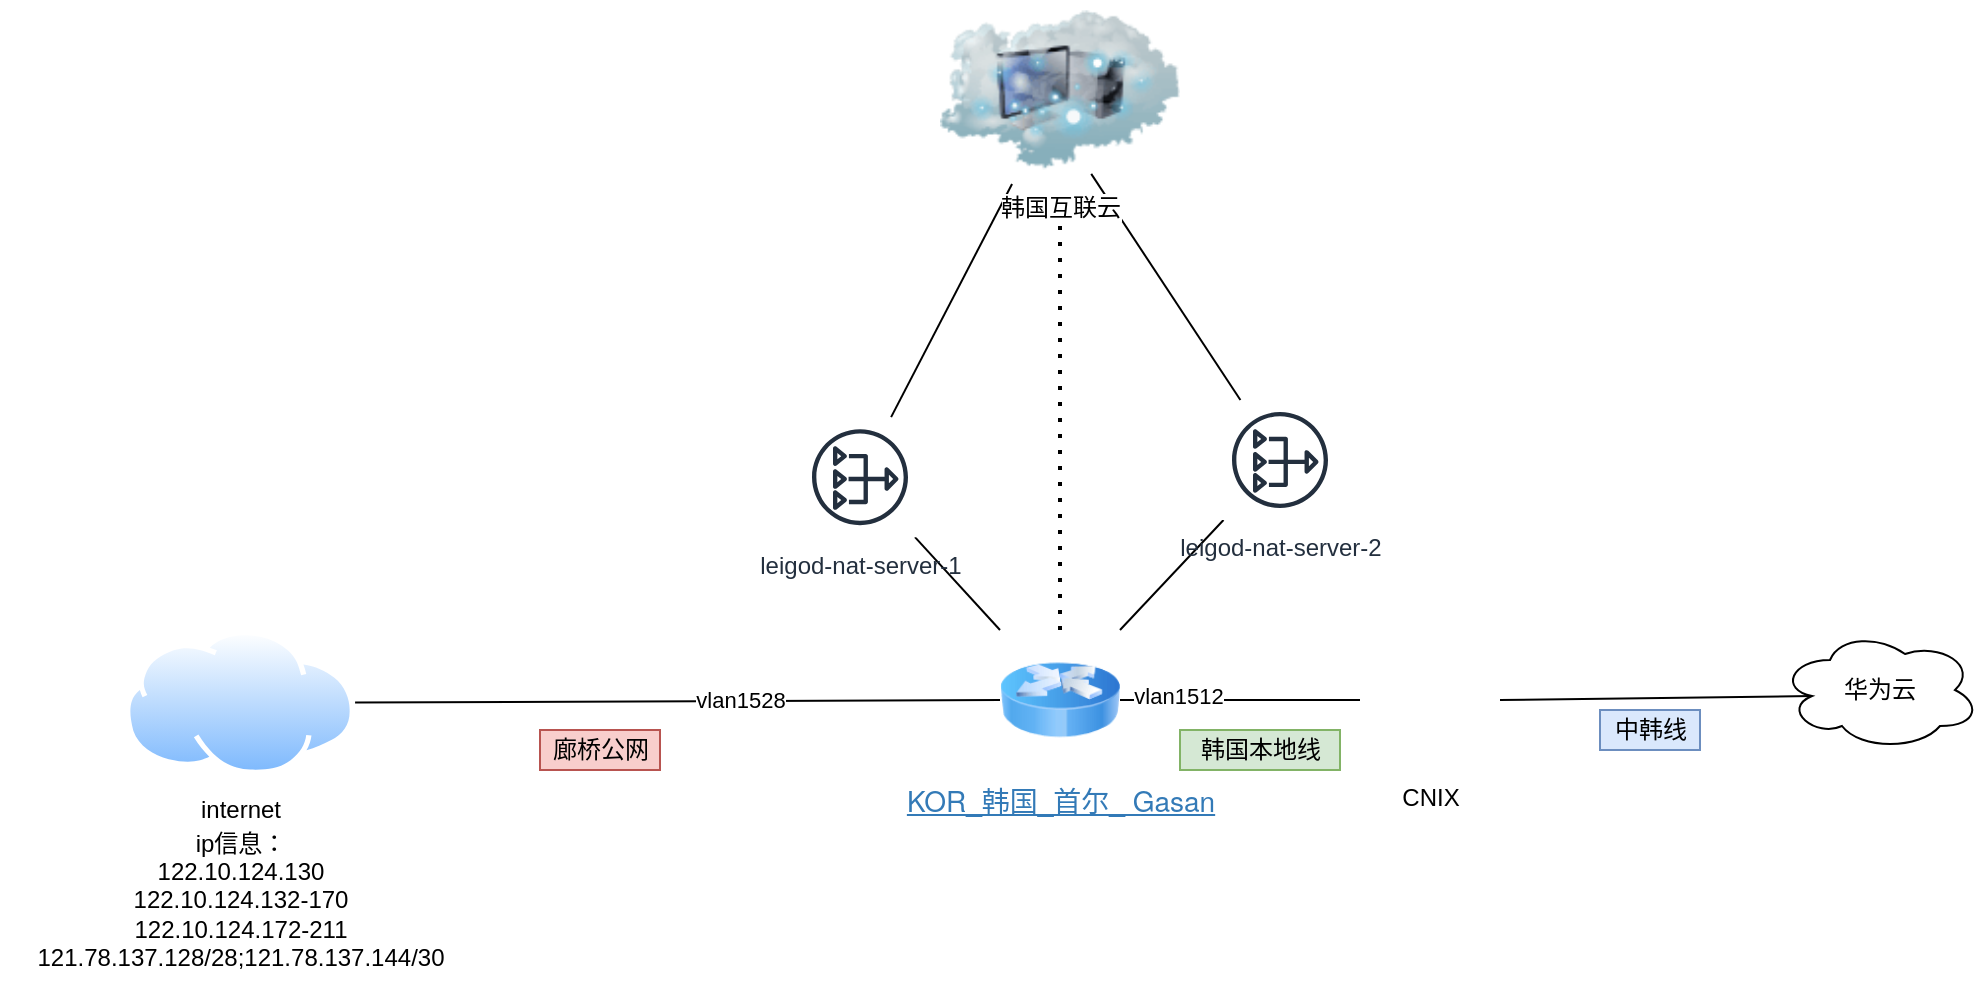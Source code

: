 <mxfile version="14.4.7" type="github">
  <diagram id="1b1gdbH2hWXCBLBFwGmt" name="第 1 页">
    <mxGraphModel dx="2249" dy="1973" grid="1" gridSize="10" guides="1" tooltips="1" connect="1" arrows="1" fold="1" page="1" pageScale="1" pageWidth="827" pageHeight="1169" math="0" shadow="0">
      <root>
        <mxCell id="0" />
        <mxCell id="1" parent="0" />
        <mxCell id="ldXz7qVdnaQmS-XF6vvf-1" value="&lt;a href=&quot;http://pms.syscloud.cn:8001/dcim/sites/kor___gasan/&quot; style=&quot;box-sizing: border-box ; margin: 0px ; color: rgb(51 , 122 , 183) ; font-family: &amp;#34;helvetica neue&amp;#34; , &amp;#34;helvetica&amp;#34; , &amp;#34;arial&amp;#34; , sans-serif ; font-size: 14px&quot;&gt;KOR_韩国_首尔_ Gasan&lt;/a&gt;" style="image;html=1;image=img/lib/clip_art/networking/Router_Icon_128x128.png" vertex="1" parent="1">
          <mxGeometry x="220" y="245" width="60" height="70" as="geometry" />
        </mxCell>
        <mxCell id="ldXz7qVdnaQmS-XF6vvf-3" value="华为云" style="ellipse;shape=cloud;whiteSpace=wrap;html=1;align=center;" vertex="1" parent="1">
          <mxGeometry x="610" y="245" width="100" height="60" as="geometry" />
        </mxCell>
        <mxCell id="ldXz7qVdnaQmS-XF6vvf-4" value="CNIX" style="shape=image;html=1;verticalAlign=top;verticalLabelPosition=bottom;labelBackgroundColor=#ffffff;imageAspect=0;aspect=fixed;image=https://cdn2.iconfinder.com/data/icons/whcompare-isometric-web-hosting-servers/50/support-headset-128.png" vertex="1" parent="1">
          <mxGeometry x="400" y="245" width="70" height="70" as="geometry" />
        </mxCell>
        <mxCell id="ldXz7qVdnaQmS-XF6vvf-5" value="" style="endArrow=none;html=1;exitX=1;exitY=0.5;exitDx=0;exitDy=0;entryX=0;entryY=0.5;entryDx=0;entryDy=0;" edge="1" parent="1" source="ldXz7qVdnaQmS-XF6vvf-1" target="ldXz7qVdnaQmS-XF6vvf-4">
          <mxGeometry width="50" height="50" relative="1" as="geometry">
            <mxPoint x="370" y="490" as="sourcePoint" />
            <mxPoint x="420" y="440" as="targetPoint" />
          </mxGeometry>
        </mxCell>
        <mxCell id="ldXz7qVdnaQmS-XF6vvf-7" value="vlan1512" style="edgeLabel;html=1;align=center;verticalAlign=middle;resizable=0;points=[];" vertex="1" connectable="0" parent="ldXz7qVdnaQmS-XF6vvf-5">
          <mxGeometry x="-0.52" y="2" relative="1" as="geometry">
            <mxPoint as="offset" />
          </mxGeometry>
        </mxCell>
        <mxCell id="ldXz7qVdnaQmS-XF6vvf-6" value="" style="endArrow=none;html=1;exitX=1;exitY=0.5;exitDx=0;exitDy=0;entryX=0.16;entryY=0.55;entryDx=0;entryDy=0;entryPerimeter=0;" edge="1" parent="1" source="ldXz7qVdnaQmS-XF6vvf-4" target="ldXz7qVdnaQmS-XF6vvf-3">
          <mxGeometry width="50" height="50" relative="1" as="geometry">
            <mxPoint x="470" y="460" as="sourcePoint" />
            <mxPoint x="520" y="410" as="targetPoint" />
          </mxGeometry>
        </mxCell>
        <mxCell id="ldXz7qVdnaQmS-XF6vvf-8" value="韩国本地线" style="text;html=1;align=center;verticalAlign=middle;resizable=0;points=[];autosize=1;fillColor=#d5e8d4;strokeColor=#82b366;" vertex="1" parent="1">
          <mxGeometry x="310" y="295" width="80" height="20" as="geometry" />
        </mxCell>
        <mxCell id="ldXz7qVdnaQmS-XF6vvf-9" value="中韩线" style="text;html=1;align=center;verticalAlign=middle;resizable=0;points=[];autosize=1;fillColor=#dae8fc;strokeColor=#6c8ebf;" vertex="1" parent="1">
          <mxGeometry x="520" y="285" width="50" height="20" as="geometry" />
        </mxCell>
        <mxCell id="ldXz7qVdnaQmS-XF6vvf-12" value="internet" style="aspect=fixed;perimeter=ellipsePerimeter;html=1;align=center;shadow=0;dashed=0;spacingTop=3;image;image=img/lib/active_directory/internet_cloud.svg;" vertex="1" parent="1">
          <mxGeometry x="-217.54" y="245" width="115.08" height="72.5" as="geometry" />
        </mxCell>
        <mxCell id="ldXz7qVdnaQmS-XF6vvf-14" value="ip信息：&lt;br&gt;&lt;div&gt;122.10.124.130&lt;/div&gt;&lt;div&gt;122.10.124.132-170&lt;/div&gt;&lt;div&gt;122.10.124.172-211&lt;br&gt;121.78.137.128/28;121.78.137.144/30&lt;br&gt;&lt;/div&gt;" style="text;html=1;align=center;verticalAlign=middle;resizable=0;points=[];autosize=1;" vertex="1" parent="1">
          <mxGeometry x="-280.0" y="340" width="240" height="80" as="geometry" />
        </mxCell>
        <mxCell id="ldXz7qVdnaQmS-XF6vvf-15" value="" style="endArrow=none;html=1;entryX=1;entryY=0;entryDx=0;entryDy=0;" edge="1" parent="1" source="ldXz7qVdnaQmS-XF6vvf-18" target="ldXz7qVdnaQmS-XF6vvf-1">
          <mxGeometry width="50" height="50" relative="1" as="geometry">
            <mxPoint x="140" y="350" as="sourcePoint" />
            <mxPoint x="200" y="290" as="targetPoint" />
          </mxGeometry>
        </mxCell>
        <mxCell id="ldXz7qVdnaQmS-XF6vvf-16" value="" style="endArrow=none;html=1;entryX=0;entryY=0;entryDx=0;entryDy=0;" edge="1" parent="1" source="ldXz7qVdnaQmS-XF6vvf-17" target="ldXz7qVdnaQmS-XF6vvf-1">
          <mxGeometry width="50" height="50" relative="1" as="geometry">
            <mxPoint x="180" y="500" as="sourcePoint" />
            <mxPoint x="230" y="450" as="targetPoint" />
          </mxGeometry>
        </mxCell>
        <mxCell id="ldXz7qVdnaQmS-XF6vvf-17" value="leigod-nat-server-1" style="outlineConnect=0;fontColor=#232F3E;gradientColor=none;strokeColor=#232F3E;fillColor=#ffffff;dashed=0;verticalLabelPosition=bottom;verticalAlign=top;align=center;html=1;fontSize=12;fontStyle=0;aspect=fixed;shape=mxgraph.aws4.resourceIcon;resIcon=mxgraph.aws4.nat_gateway;" vertex="1" parent="1">
          <mxGeometry x="120" y="138.57" width="60" height="60" as="geometry" />
        </mxCell>
        <mxCell id="ldXz7qVdnaQmS-XF6vvf-18" value="leigod-nat-server-2" style="outlineConnect=0;fontColor=#232F3E;gradientColor=none;strokeColor=#232F3E;fillColor=#ffffff;dashed=0;verticalLabelPosition=bottom;verticalAlign=top;align=center;html=1;fontSize=12;fontStyle=0;aspect=fixed;shape=mxgraph.aws4.resourceIcon;resIcon=mxgraph.aws4.nat_gateway;" vertex="1" parent="1">
          <mxGeometry x="330" y="130" width="60" height="60" as="geometry" />
        </mxCell>
        <mxCell id="ldXz7qVdnaQmS-XF6vvf-19" value="" style="endArrow=none;html=1;entryX=0;entryY=0.5;entryDx=0;entryDy=0;exitX=1;exitY=0.5;exitDx=0;exitDy=0;" edge="1" parent="1" source="ldXz7qVdnaQmS-XF6vvf-12" target="ldXz7qVdnaQmS-XF6vvf-1">
          <mxGeometry width="50" height="50" relative="1" as="geometry">
            <mxPoint x="-90" y="240" as="sourcePoint" />
            <mxPoint x="-40" y="190" as="targetPoint" />
          </mxGeometry>
        </mxCell>
        <mxCell id="ldXz7qVdnaQmS-XF6vvf-20" value="vlan1528" style="edgeLabel;html=1;align=center;verticalAlign=middle;resizable=0;points=[];" vertex="1" connectable="0" parent="ldXz7qVdnaQmS-XF6vvf-19">
          <mxGeometry x="0.193" y="1" relative="1" as="geometry">
            <mxPoint as="offset" />
          </mxGeometry>
        </mxCell>
        <mxCell id="ldXz7qVdnaQmS-XF6vvf-21" value="" style="endArrow=none;html=1;entryX=-0.045;entryY=0.916;entryDx=0;entryDy=0;entryPerimeter=0;" edge="1" parent="1" source="ldXz7qVdnaQmS-XF6vvf-17">
          <mxGeometry width="50" height="50" relative="1" as="geometry">
            <mxPoint x="60" y="140" as="sourcePoint" />
            <mxPoint x="226.02" y="21.97" as="targetPoint" />
          </mxGeometry>
        </mxCell>
        <mxCell id="ldXz7qVdnaQmS-XF6vvf-23" value="" style="endArrow=none;html=1;entryX=1;entryY=1;entryDx=0;entryDy=0;" edge="1" parent="1" source="ldXz7qVdnaQmS-XF6vvf-18">
          <mxGeometry width="50" height="50" relative="1" as="geometry">
            <mxPoint x="400" y="130" as="sourcePoint" />
            <mxPoint x="265.613" y="16.962" as="targetPoint" />
          </mxGeometry>
        </mxCell>
        <mxCell id="ldXz7qVdnaQmS-XF6vvf-24" value="" style="endArrow=none;dashed=1;html=1;dashPattern=1 3;strokeWidth=2;entryX=0.5;entryY=1;entryDx=0;entryDy=0;exitX=0.5;exitY=0;exitDx=0;exitDy=0;" edge="1" parent="1" source="ldXz7qVdnaQmS-XF6vvf-1">
          <mxGeometry width="50" height="50" relative="1" as="geometry">
            <mxPoint x="20" y="200" as="sourcePoint" />
            <mxPoint x="250" y="28.57" as="targetPoint" />
          </mxGeometry>
        </mxCell>
        <mxCell id="ldXz7qVdnaQmS-XF6vvf-28" value="韩国互联云" style="image;html=1;image=img/lib/clip_art/networking/Cloud_Computer_128x128.png" vertex="1" parent="1">
          <mxGeometry x="190" y="-70" width="120" height="90" as="geometry" />
        </mxCell>
        <mxCell id="ldXz7qVdnaQmS-XF6vvf-29" value="廊桥公网" style="text;html=1;align=center;verticalAlign=middle;resizable=0;points=[];autosize=1;fillColor=#f8cecc;strokeColor=#b85450;" vertex="1" parent="1">
          <mxGeometry x="-10" y="295" width="60" height="20" as="geometry" />
        </mxCell>
      </root>
    </mxGraphModel>
  </diagram>
</mxfile>
